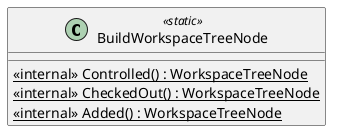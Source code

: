 @startuml
class BuildWorkspaceTreeNode <<static>> {
    <<internal>> {static} Controlled() : WorkspaceTreeNode
    <<internal>> {static} CheckedOut() : WorkspaceTreeNode
    <<internal>> {static} Added() : WorkspaceTreeNode
}
@enduml

